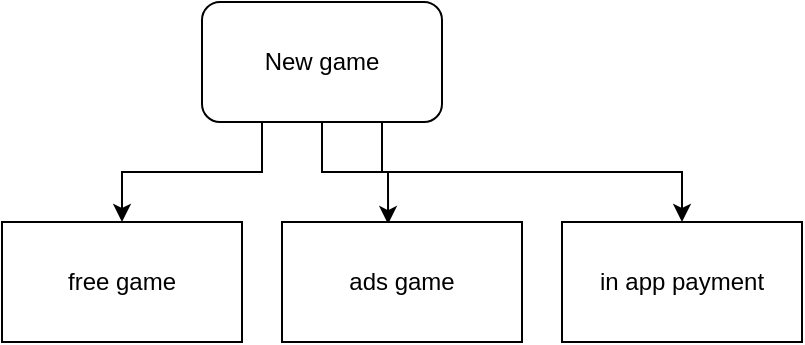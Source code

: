 <mxfile version="13.7.9" type="github">
  <diagram id="wZ3wbjTs6ZtX49v0vLhj" name="Page-1">
    <mxGraphModel dx="1422" dy="745" grid="1" gridSize="10" guides="1" tooltips="1" connect="1" arrows="1" fold="1" page="1" pageScale="1" pageWidth="827" pageHeight="1169" math="0" shadow="0">
      <root>
        <mxCell id="0" />
        <mxCell id="1" parent="0" />
        <mxCell id="BQuWt1s3lLCehnd0i9sk-7" style="edgeStyle=orthogonalEdgeStyle;rounded=0;orthogonalLoop=1;jettySize=auto;html=1;exitX=0.25;exitY=1;exitDx=0;exitDy=0;entryX=0.5;entryY=0;entryDx=0;entryDy=0;" edge="1" parent="1" source="BQuWt1s3lLCehnd0i9sk-4" target="BQuWt1s3lLCehnd0i9sk-5">
          <mxGeometry relative="1" as="geometry" />
        </mxCell>
        <mxCell id="BQuWt1s3lLCehnd0i9sk-8" style="edgeStyle=orthogonalEdgeStyle;rounded=0;orthogonalLoop=1;jettySize=auto;html=1;exitX=0.5;exitY=1;exitDx=0;exitDy=0;entryX=0.442;entryY=0.017;entryDx=0;entryDy=0;entryPerimeter=0;" edge="1" parent="1" source="BQuWt1s3lLCehnd0i9sk-4" target="BQuWt1s3lLCehnd0i9sk-6">
          <mxGeometry relative="1" as="geometry" />
        </mxCell>
        <mxCell id="BQuWt1s3lLCehnd0i9sk-10" style="edgeStyle=orthogonalEdgeStyle;rounded=0;orthogonalLoop=1;jettySize=auto;html=1;exitX=0.75;exitY=1;exitDx=0;exitDy=0;entryX=0.5;entryY=0;entryDx=0;entryDy=0;" edge="1" parent="1" source="BQuWt1s3lLCehnd0i9sk-4" target="BQuWt1s3lLCehnd0i9sk-9">
          <mxGeometry relative="1" as="geometry" />
        </mxCell>
        <mxCell id="BQuWt1s3lLCehnd0i9sk-4" value="New game" style="rounded=1;whiteSpace=wrap;html=1;" vertex="1" parent="1">
          <mxGeometry x="190" y="20" width="120" height="60" as="geometry" />
        </mxCell>
        <mxCell id="BQuWt1s3lLCehnd0i9sk-5" value="free game" style="rounded=0;whiteSpace=wrap;html=1;" vertex="1" parent="1">
          <mxGeometry x="90" y="130" width="120" height="60" as="geometry" />
        </mxCell>
        <mxCell id="BQuWt1s3lLCehnd0i9sk-6" value="ads game" style="rounded=0;whiteSpace=wrap;html=1;" vertex="1" parent="1">
          <mxGeometry x="230" y="130" width="120" height="60" as="geometry" />
        </mxCell>
        <mxCell id="BQuWt1s3lLCehnd0i9sk-9" value="in app payment" style="rounded=0;whiteSpace=wrap;html=1;" vertex="1" parent="1">
          <mxGeometry x="370" y="130" width="120" height="60" as="geometry" />
        </mxCell>
      </root>
    </mxGraphModel>
  </diagram>
</mxfile>
